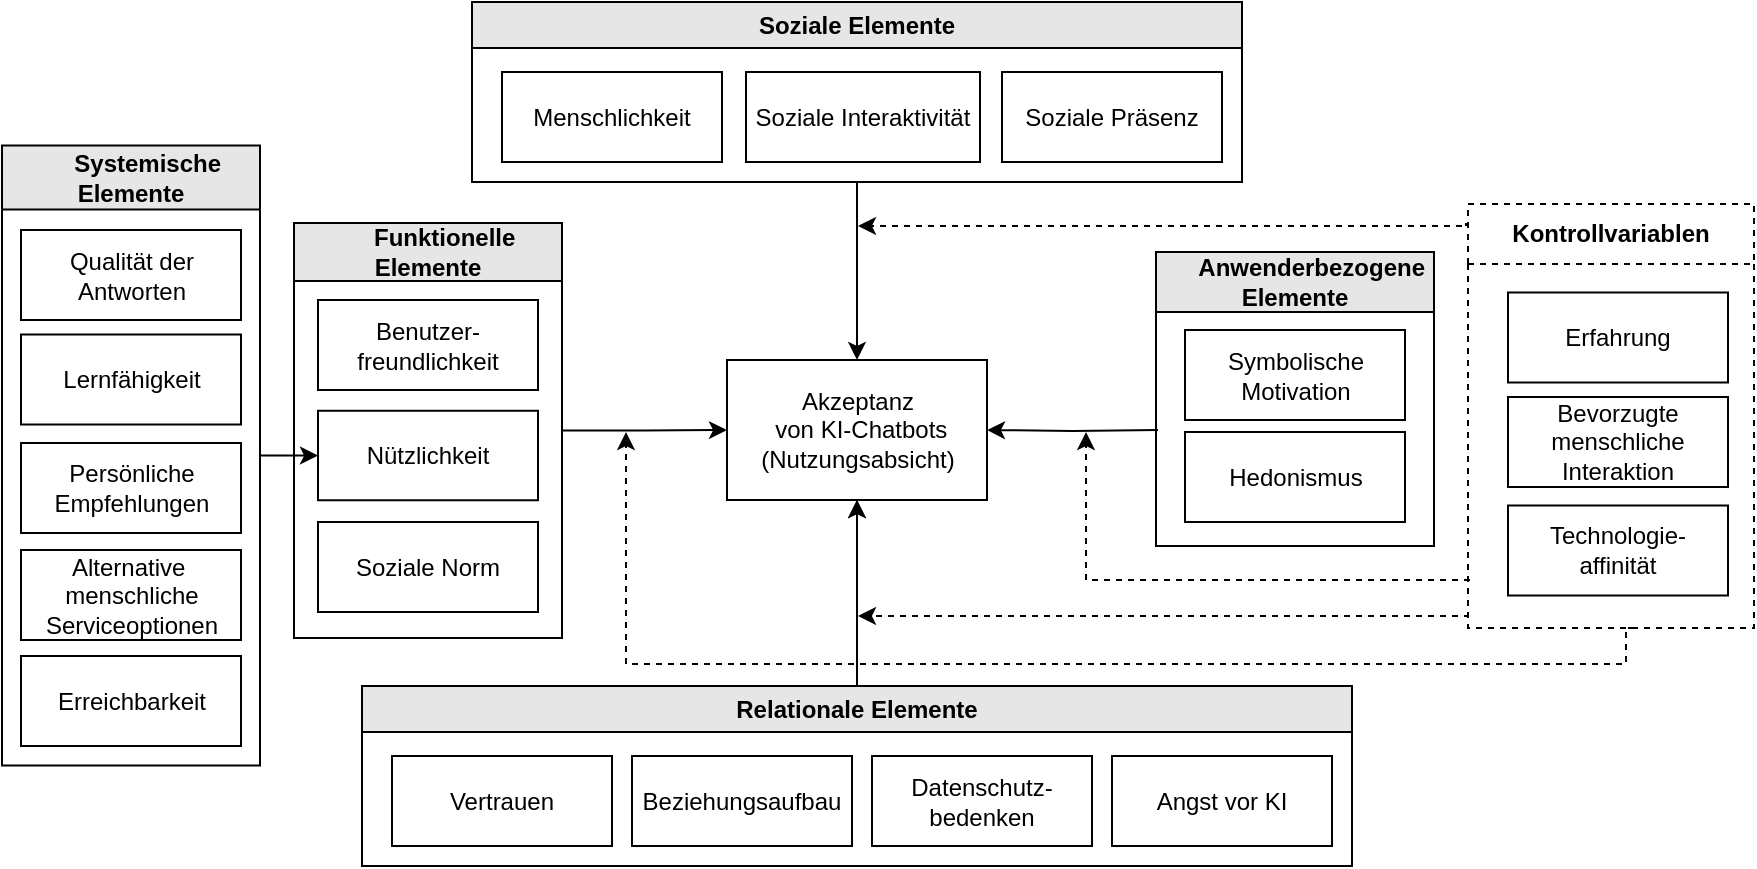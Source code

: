 <mxfile version="21.3.3" type="github" pages="2">
  <diagram id="C5RBs43oDa-KdzZeNtuy" name="Page-1">
    <mxGraphModel dx="650" dy="558" grid="0" gridSize="10" guides="1" tooltips="1" connect="1" arrows="1" fold="1" page="0" pageScale="1" pageWidth="827" pageHeight="1169" math="0" shadow="0">
      <root>
        <mxCell id="WIyWlLk6GJQsqaUBKTNV-0" />
        <mxCell id="WIyWlLk6GJQsqaUBKTNV-1" parent="WIyWlLk6GJQsqaUBKTNV-0" />
        <mxCell id="Ql_LzicgHUzbhHf-Kg4L-0" value="Akzeptanz&lt;br&gt;&amp;nbsp;von KI-Chatbots&lt;br&gt;(Nutzungsabsicht)" style="rounded=0;whiteSpace=wrap;html=1;" parent="WIyWlLk6GJQsqaUBKTNV-1" vertex="1">
          <mxGeometry x="762.5" y="250" width="130" height="70" as="geometry" />
        </mxCell>
        <mxCell id="Ql_LzicgHUzbhHf-Kg4L-37" style="edgeStyle=orthogonalEdgeStyle;rounded=0;orthogonalLoop=1;jettySize=auto;html=1;entryX=0.5;entryY=1;entryDx=0;entryDy=0;" parent="WIyWlLk6GJQsqaUBKTNV-1" source="Ql_LzicgHUzbhHf-Kg4L-5" target="Ql_LzicgHUzbhHf-Kg4L-0" edge="1">
          <mxGeometry relative="1" as="geometry" />
        </mxCell>
        <mxCell id="dUppWGkDrvd4niz2tAxq-10" value="" style="edgeStyle=orthogonalEdgeStyle;rounded=0;orthogonalLoop=1;jettySize=auto;html=1;" parent="WIyWlLk6GJQsqaUBKTNV-1" source="Ql_LzicgHUzbhHf-Kg4L-5" target="Ql_LzicgHUzbhHf-Kg4L-0" edge="1">
          <mxGeometry relative="1" as="geometry" />
        </mxCell>
        <mxCell id="Ql_LzicgHUzbhHf-Kg4L-5" value="Relationale Elemente" style="swimlane;whiteSpace=wrap;html=1;fillColor=#E6E6E6;strokeColor=#000000;" parent="WIyWlLk6GJQsqaUBKTNV-1" vertex="1">
          <mxGeometry x="580" y="413" width="495" height="90" as="geometry" />
        </mxCell>
        <mxCell id="Ql_LzicgHUzbhHf-Kg4L-1" value="Datenschutz-bedenken" style="rounded=0;whiteSpace=wrap;html=1;" parent="Ql_LzicgHUzbhHf-Kg4L-5" vertex="1">
          <mxGeometry x="255" y="35" width="110" height="45" as="geometry" />
        </mxCell>
        <mxCell id="Ql_LzicgHUzbhHf-Kg4L-4" value="Beziehungsaufbau" style="rounded=0;whiteSpace=wrap;html=1;" parent="Ql_LzicgHUzbhHf-Kg4L-5" vertex="1">
          <mxGeometry x="135" y="35" width="110" height="45" as="geometry" />
        </mxCell>
        <mxCell id="Ql_LzicgHUzbhHf-Kg4L-3" value="Vertrauen" style="rounded=0;whiteSpace=wrap;html=1;" parent="Ql_LzicgHUzbhHf-Kg4L-5" vertex="1">
          <mxGeometry x="15" y="35" width="110" height="45" as="geometry" />
        </mxCell>
        <mxCell id="Ql_LzicgHUzbhHf-Kg4L-10" value="Angst vor KI" style="rounded=0;whiteSpace=wrap;html=1;" parent="Ql_LzicgHUzbhHf-Kg4L-5" vertex="1">
          <mxGeometry x="375" y="35" width="110" height="45" as="geometry" />
        </mxCell>
        <mxCell id="Ql_LzicgHUzbhHf-Kg4L-34" style="edgeStyle=orthogonalEdgeStyle;rounded=0;orthogonalLoop=1;jettySize=auto;html=1;" parent="WIyWlLk6GJQsqaUBKTNV-1" source="Ql_LzicgHUzbhHf-Kg4L-11" target="Ql_LzicgHUzbhHf-Kg4L-0" edge="1">
          <mxGeometry relative="1" as="geometry" />
        </mxCell>
        <mxCell id="Ql_LzicgHUzbhHf-Kg4L-11" value="&amp;nbsp; &amp;nbsp; &amp;nbsp;Funktionelle Elemente" style="swimlane;whiteSpace=wrap;html=1;fillColor=#E6E6E6;startSize=29;" parent="WIyWlLk6GJQsqaUBKTNV-1" vertex="1">
          <mxGeometry x="546" y="181.5" width="134" height="207.5" as="geometry" />
        </mxCell>
        <mxCell id="Ql_LzicgHUzbhHf-Kg4L-12" value="Nützlichkeit" style="rounded=0;whiteSpace=wrap;html=1;" parent="Ql_LzicgHUzbhHf-Kg4L-11" vertex="1">
          <mxGeometry x="12" y="93.88" width="110" height="44.75" as="geometry" />
        </mxCell>
        <mxCell id="Ql_LzicgHUzbhHf-Kg4L-13" value="Soziale Norm" style="rounded=0;whiteSpace=wrap;html=1;" parent="Ql_LzicgHUzbhHf-Kg4L-11" vertex="1">
          <mxGeometry x="12" y="149.5" width="110" height="45" as="geometry" />
        </mxCell>
        <mxCell id="Ql_LzicgHUzbhHf-Kg4L-15" value="Benutzer-freundlichkeit" style="rounded=0;whiteSpace=wrap;html=1;" parent="Ql_LzicgHUzbhHf-Kg4L-11" vertex="1">
          <mxGeometry x="12" y="38.5" width="110" height="45" as="geometry" />
        </mxCell>
        <mxCell id="Ql_LzicgHUzbhHf-Kg4L-36" style="edgeStyle=orthogonalEdgeStyle;rounded=0;orthogonalLoop=1;jettySize=auto;html=1;" parent="WIyWlLk6GJQsqaUBKTNV-1" source="Ql_LzicgHUzbhHf-Kg4L-25" target="Ql_LzicgHUzbhHf-Kg4L-0" edge="1">
          <mxGeometry relative="1" as="geometry" />
        </mxCell>
        <mxCell id="Ql_LzicgHUzbhHf-Kg4L-25" value="Soziale Elemente" style="swimlane;whiteSpace=wrap;html=1;fillColor=#E6E6E6;" parent="WIyWlLk6GJQsqaUBKTNV-1" vertex="1">
          <mxGeometry x="635" y="71" width="385" height="90" as="geometry">
            <mxRectangle x="635" y="71" width="133" height="26" as="alternateBounds" />
          </mxGeometry>
        </mxCell>
        <mxCell id="Ql_LzicgHUzbhHf-Kg4L-26" value="Soziale Interaktivität" style="rounded=0;whiteSpace=wrap;html=1;" parent="Ql_LzicgHUzbhHf-Kg4L-25" vertex="1">
          <mxGeometry x="137" y="35" width="117" height="45" as="geometry" />
        </mxCell>
        <mxCell id="Ql_LzicgHUzbhHf-Kg4L-28" value="Soziale Präsenz" style="rounded=0;whiteSpace=wrap;html=1;" parent="Ql_LzicgHUzbhHf-Kg4L-25" vertex="1">
          <mxGeometry x="265" y="35" width="110" height="45" as="geometry" />
        </mxCell>
        <mxCell id="Ql_LzicgHUzbhHf-Kg4L-29" value="Menschlichkeit" style="rounded=0;whiteSpace=wrap;html=1;" parent="Ql_LzicgHUzbhHf-Kg4L-25" vertex="1">
          <mxGeometry x="15" y="35" width="110" height="45" as="geometry" />
        </mxCell>
        <mxCell id="Ql_LzicgHUzbhHf-Kg4L-35" style="edgeStyle=orthogonalEdgeStyle;rounded=0;orthogonalLoop=1;jettySize=auto;html=1;entryX=1;entryY=0.5;entryDx=0;entryDy=0;" parent="WIyWlLk6GJQsqaUBKTNV-1" target="Ql_LzicgHUzbhHf-Kg4L-0" edge="1">
          <mxGeometry relative="1" as="geometry">
            <mxPoint x="978" y="285" as="sourcePoint" />
          </mxGeometry>
        </mxCell>
        <mxCell id="Ql_LzicgHUzbhHf-Kg4L-30" value="&amp;nbsp; &amp;nbsp; &amp;nbsp;Anwenderbezogene&lt;br style=&quot;border-color: var(--border-color);&quot;&gt;Elemente" style="swimlane;whiteSpace=wrap;html=1;startSize=30;fillColor=#E6E6E6;" parent="WIyWlLk6GJQsqaUBKTNV-1" vertex="1">
          <mxGeometry x="977" y="196" width="139" height="147" as="geometry" />
        </mxCell>
        <mxCell id="Ql_LzicgHUzbhHf-Kg4L-31" value="Hedonismus" style="rounded=0;whiteSpace=wrap;html=1;" parent="Ql_LzicgHUzbhHf-Kg4L-30" vertex="1">
          <mxGeometry x="14.5" y="90" width="110" height="45" as="geometry" />
        </mxCell>
        <mxCell id="Ql_LzicgHUzbhHf-Kg4L-33" value="Symbolische&lt;br&gt;Motivation" style="rounded=0;whiteSpace=wrap;html=1;" parent="Ql_LzicgHUzbhHf-Kg4L-30" vertex="1">
          <mxGeometry x="14.5" y="39" width="110" height="45" as="geometry" />
        </mxCell>
        <mxCell id="Ql_LzicgHUzbhHf-Kg4L-51" style="edgeStyle=orthogonalEdgeStyle;rounded=0;orthogonalLoop=1;jettySize=auto;html=1;" parent="WIyWlLk6GJQsqaUBKTNV-1" source="Ql_LzicgHUzbhHf-Kg4L-38" target="Ql_LzicgHUzbhHf-Kg4L-12" edge="1">
          <mxGeometry relative="1" as="geometry" />
        </mxCell>
        <mxCell id="Ql_LzicgHUzbhHf-Kg4L-38" value="&amp;nbsp; &amp;nbsp; &amp;nbsp;Systemische &lt;br&gt;Elemente" style="swimlane;whiteSpace=wrap;html=1;startSize=32;fillColor=#E6E6E6;" parent="WIyWlLk6GJQsqaUBKTNV-1" vertex="1">
          <mxGeometry x="400" y="142.75" width="129" height="310" as="geometry">
            <mxRectangle x="349" y="138.75" width="125" height="41" as="alternateBounds" />
          </mxGeometry>
        </mxCell>
        <mxCell id="Ql_LzicgHUzbhHf-Kg4L-44" value="Qualität der Antworten" style="rounded=0;whiteSpace=wrap;html=1;" parent="Ql_LzicgHUzbhHf-Kg4L-38" vertex="1">
          <mxGeometry x="9.5" y="42.25" width="110" height="45" as="geometry" />
        </mxCell>
        <mxCell id="Ql_LzicgHUzbhHf-Kg4L-45" value="Lernfähigkeit" style="rounded=0;whiteSpace=wrap;html=1;" parent="Ql_LzicgHUzbhHf-Kg4L-38" vertex="1">
          <mxGeometry x="9.5" y="94.5" width="110" height="45" as="geometry" />
        </mxCell>
        <mxCell id="Ql_LzicgHUzbhHf-Kg4L-46" value="Persönliche&lt;br&gt;Empfehlungen" style="rounded=0;whiteSpace=wrap;html=1;" parent="Ql_LzicgHUzbhHf-Kg4L-38" vertex="1">
          <mxGeometry x="9.5" y="148.75" width="110" height="45" as="geometry" />
        </mxCell>
        <mxCell id="Ql_LzicgHUzbhHf-Kg4L-43" value="Alternative&amp;nbsp;&lt;br&gt;menschliche Serviceoptionen" style="rounded=0;whiteSpace=wrap;html=1;" parent="Ql_LzicgHUzbhHf-Kg4L-38" vertex="1">
          <mxGeometry x="9.5" y="202.25" width="110" height="45" as="geometry" />
        </mxCell>
        <mxCell id="Ql_LzicgHUzbhHf-Kg4L-42" value="Erreichbarkeit" style="rounded=0;whiteSpace=wrap;html=1;" parent="Ql_LzicgHUzbhHf-Kg4L-38" vertex="1">
          <mxGeometry x="9.5" y="255.25" width="110" height="45" as="geometry" />
        </mxCell>
        <mxCell id="Ql_LzicgHUzbhHf-Kg4L-52" value="Kontrollvariablen" style="swimlane;whiteSpace=wrap;html=1;startSize=30;fillColor=#FFFFFF;dashed=1;" parent="WIyWlLk6GJQsqaUBKTNV-1" vertex="1">
          <mxGeometry x="1133" y="172" width="143" height="212" as="geometry" />
        </mxCell>
        <mxCell id="Ql_LzicgHUzbhHf-Kg4L-54" value="Bevorzugte menschliche Interaktion" style="rounded=0;whiteSpace=wrap;html=1;" parent="Ql_LzicgHUzbhHf-Kg4L-52" vertex="1">
          <mxGeometry x="20" y="96.5" width="110" height="45" as="geometry" />
        </mxCell>
        <mxCell id="Ql_LzicgHUzbhHf-Kg4L-55" value="Technologie-&lt;br&gt;affinität" style="rounded=0;whiteSpace=wrap;html=1;" parent="Ql_LzicgHUzbhHf-Kg4L-52" vertex="1">
          <mxGeometry x="20" y="150.75" width="110" height="45" as="geometry" />
        </mxCell>
        <mxCell id="Ql_LzicgHUzbhHf-Kg4L-53" value="Erfahrung" style="rounded=0;whiteSpace=wrap;html=1;" parent="Ql_LzicgHUzbhHf-Kg4L-52" vertex="1">
          <mxGeometry x="20" y="44.25" width="110" height="45" as="geometry" />
        </mxCell>
        <mxCell id="dUppWGkDrvd4niz2tAxq-9" style="edgeStyle=orthogonalEdgeStyle;rounded=0;orthogonalLoop=1;jettySize=auto;html=1;dashed=1;" parent="WIyWlLk6GJQsqaUBKTNV-1" edge="1">
          <mxGeometry relative="1" as="geometry">
            <mxPoint x="1216" y="384" as="sourcePoint" />
            <mxPoint x="712" y="286" as="targetPoint" />
            <Array as="points">
              <mxPoint x="1212" y="384" />
              <mxPoint x="1212" y="402" />
              <mxPoint x="712" y="402" />
            </Array>
          </mxGeometry>
        </mxCell>
        <mxCell id="dUppWGkDrvd4niz2tAxq-12" style="edgeStyle=orthogonalEdgeStyle;rounded=0;orthogonalLoop=1;jettySize=auto;html=1;dashed=1;" parent="WIyWlLk6GJQsqaUBKTNV-1" edge="1">
          <mxGeometry relative="1" as="geometry">
            <mxPoint x="1134" y="360" as="sourcePoint" />
            <mxPoint x="942" y="286" as="targetPoint" />
            <Array as="points">
              <mxPoint x="942" y="360" />
              <mxPoint x="942" y="286" />
            </Array>
          </mxGeometry>
        </mxCell>
        <mxCell id="dUppWGkDrvd4niz2tAxq-13" style="edgeStyle=orthogonalEdgeStyle;rounded=0;orthogonalLoop=1;jettySize=auto;html=1;dashed=1;" parent="WIyWlLk6GJQsqaUBKTNV-1" edge="1">
          <mxGeometry relative="1" as="geometry">
            <mxPoint x="1133" y="379" as="sourcePoint" />
            <mxPoint x="828" y="378" as="targetPoint" />
            <Array as="points">
              <mxPoint x="1133" y="378" />
            </Array>
          </mxGeometry>
        </mxCell>
        <mxCell id="gqC7fgOVWtnuhUl8CjYn-0" style="edgeStyle=orthogonalEdgeStyle;rounded=0;orthogonalLoop=1;jettySize=auto;html=1;dashed=1;" parent="WIyWlLk6GJQsqaUBKTNV-1" edge="1">
          <mxGeometry relative="1" as="geometry">
            <mxPoint x="1132" y="183" as="sourcePoint" />
            <mxPoint x="828" y="183" as="targetPoint" />
            <Array as="points">
              <mxPoint x="1133" y="182" />
              <mxPoint x="1133" y="183" />
            </Array>
          </mxGeometry>
        </mxCell>
      </root>
    </mxGraphModel>
  </diagram>
  <diagram name="Hypothesen" id="p13AWgqNLRS50dkZbel5">
    <mxGraphModel dx="1167" dy="620" grid="0" gridSize="10" guides="1" tooltips="1" connect="1" arrows="1" fold="1" page="0" pageScale="1" pageWidth="827" pageHeight="1169" math="0" shadow="0">
      <root>
        <mxCell id="8cOobXQZzkbbPZnK6C__-0" />
        <mxCell id="8cOobXQZzkbbPZnK6C__-1" parent="8cOobXQZzkbbPZnK6C__-0" />
        <mxCell id="8cOobXQZzkbbPZnK6C__-2" value="Akzeptanz&lt;br&gt;&amp;nbsp;von KI-Chatbots&lt;br&gt;(Nutzungsabsicht)" style="rounded=1;whiteSpace=wrap;html=1;glass=0;shadow=0;" vertex="1" parent="8cOobXQZzkbbPZnK6C__-1">
          <mxGeometry x="763.5" y="252" width="130" height="70" as="geometry" />
        </mxCell>
        <mxCell id="8cOobXQZzkbbPZnK6C__-5" value="&lt;font style=&quot;font-size: 11px;&quot;&gt;Relationale Elemente&lt;/font&gt;" style="swimlane;whiteSpace=wrap;html=1;fillColor=#FFFFFF;strokeColor=#CCCCCC;" vertex="1" parent="8cOobXQZzkbbPZnK6C__-1">
          <mxGeometry x="580" y="413" width="495" height="90" as="geometry" />
        </mxCell>
        <mxCell id="8cOobXQZzkbbPZnK6C__-6" value="Datenschutz-bedenken" style="rounded=0;whiteSpace=wrap;html=1;" vertex="1" parent="8cOobXQZzkbbPZnK6C__-5">
          <mxGeometry x="255" y="35" width="110" height="45" as="geometry" />
        </mxCell>
        <mxCell id="8cOobXQZzkbbPZnK6C__-7" value="Beziehungsaufbau" style="rounded=0;whiteSpace=wrap;html=1;" vertex="1" parent="8cOobXQZzkbbPZnK6C__-5">
          <mxGeometry x="135" y="35" width="110" height="45" as="geometry" />
        </mxCell>
        <mxCell id="8cOobXQZzkbbPZnK6C__-8" value="Vertrauen" style="rounded=0;whiteSpace=wrap;html=1;" vertex="1" parent="8cOobXQZzkbbPZnK6C__-5">
          <mxGeometry x="15" y="35" width="110" height="45" as="geometry" />
        </mxCell>
        <mxCell id="8cOobXQZzkbbPZnK6C__-9" value="Angst vor KI" style="rounded=0;whiteSpace=wrap;html=1;" vertex="1" parent="8cOobXQZzkbbPZnK6C__-5">
          <mxGeometry x="375" y="35" width="110" height="45" as="geometry" />
        </mxCell>
        <mxCell id="8cOobXQZzkbbPZnK6C__-11" value="&amp;nbsp; &amp;nbsp; &amp;nbsp;Funktionelle Elemente" style="swimlane;whiteSpace=wrap;html=1;fillColor=#FFFFFF;startSize=29;strokeColor=#CCCCCC;fontSize=11;" vertex="1" parent="8cOobXQZzkbbPZnK6C__-1">
          <mxGeometry x="550" y="171" width="134" height="200" as="geometry" />
        </mxCell>
        <mxCell id="8cOobXQZzkbbPZnK6C__-12" value="Nützlichkeit" style="rounded=0;whiteSpace=wrap;html=1;" vertex="1" parent="8cOobXQZzkbbPZnK6C__-11">
          <mxGeometry x="12" y="93.88" width="110" height="44.75" as="geometry" />
        </mxCell>
        <mxCell id="8cOobXQZzkbbPZnK6C__-13" value="Soziale Norm" style="rounded=0;whiteSpace=wrap;html=1;" vertex="1" parent="8cOobXQZzkbbPZnK6C__-11">
          <mxGeometry x="12" y="149.5" width="110" height="45" as="geometry" />
        </mxCell>
        <mxCell id="8cOobXQZzkbbPZnK6C__-14" value="Benutzer-freundlichkeit" style="rounded=0;whiteSpace=wrap;html=1;" vertex="1" parent="8cOobXQZzkbbPZnK6C__-11">
          <mxGeometry x="12" y="38.5" width="110" height="45" as="geometry" />
        </mxCell>
        <mxCell id="8cOobXQZzkbbPZnK6C__-16" value="Soziale Elemente" style="swimlane;whiteSpace=wrap;html=1;fillColor=#FFFFFF;glass=0;shadow=0;strokeColor=#CCCCCC;fontSize=11;" vertex="1" parent="8cOobXQZzkbbPZnK6C__-1">
          <mxGeometry x="635" y="71" width="385" height="90" as="geometry">
            <mxRectangle x="635" y="71" width="133" height="26" as="alternateBounds" />
          </mxGeometry>
        </mxCell>
        <mxCell id="8cOobXQZzkbbPZnK6C__-17" value="Soziale Interaktivität" style="rounded=0;whiteSpace=wrap;html=1;" vertex="1" parent="8cOobXQZzkbbPZnK6C__-16">
          <mxGeometry x="135" y="35" width="117" height="45" as="geometry" />
        </mxCell>
        <mxCell id="8cOobXQZzkbbPZnK6C__-18" value="Soziale Präsenz" style="rounded=0;whiteSpace=wrap;html=1;" vertex="1" parent="8cOobXQZzkbbPZnK6C__-16">
          <mxGeometry x="263" y="35" width="110" height="45" as="geometry" />
        </mxCell>
        <mxCell id="8cOobXQZzkbbPZnK6C__-19" value="Menschlichkeit" style="rounded=0;whiteSpace=wrap;html=1;" vertex="1" parent="8cOobXQZzkbbPZnK6C__-16">
          <mxGeometry x="15" y="35" width="110" height="45" as="geometry" />
        </mxCell>
        <mxCell id="8cOobXQZzkbbPZnK6C__-21" value="&amp;nbsp; &amp;nbsp; &amp;nbsp;Anwenderbezogene&lt;br style=&quot;border-color: var(--border-color); font-size: 11px;&quot;&gt;Elemente" style="swimlane;whiteSpace=wrap;html=1;startSize=30;fillColor=#FFFFFF;strokeColor=#CCCCCC;fontSize=11;" vertex="1" parent="8cOobXQZzkbbPZnK6C__-1">
          <mxGeometry x="962" y="200" width="133" height="147" as="geometry" />
        </mxCell>
        <mxCell id="8cOobXQZzkbbPZnK6C__-23" value="Symbolische&lt;br&gt;Motivation" style="rounded=0;whiteSpace=wrap;html=1;" vertex="1" parent="8cOobXQZzkbbPZnK6C__-21">
          <mxGeometry x="14.5" y="39" width="110" height="45" as="geometry" />
        </mxCell>
        <mxCell id="8cOobXQZzkbbPZnK6C__-22" value="Hedonismus" style="rounded=0;whiteSpace=wrap;html=1;" vertex="1" parent="8cOobXQZzkbbPZnK6C__-21">
          <mxGeometry x="14.5" y="91.75" width="110" height="45" as="geometry" />
        </mxCell>
        <mxCell id="8cOobXQZzkbbPZnK6C__-25" value="&amp;nbsp; &amp;nbsp; &amp;nbsp;Systemische &lt;br style=&quot;font-size: 11px;&quot;&gt;Elemente" style="swimlane;whiteSpace=wrap;html=1;startSize=32;fillColor=#FFFFFF;strokeColor=#CCCCCC;fontSize=11;" vertex="1" parent="8cOobXQZzkbbPZnK6C__-1">
          <mxGeometry x="382" y="132" width="125" height="310" as="geometry">
            <mxRectangle x="349" y="138.75" width="125" height="41" as="alternateBounds" />
          </mxGeometry>
        </mxCell>
        <mxCell id="8cOobXQZzkbbPZnK6C__-26" value="Qualität der Antworten" style="rounded=0;whiteSpace=wrap;html=1;" vertex="1" parent="8cOobXQZzkbbPZnK6C__-25">
          <mxGeometry x="9.5" y="42.25" width="110" height="45" as="geometry" />
        </mxCell>
        <mxCell id="8cOobXQZzkbbPZnK6C__-27" value="Lernfähigkeit" style="rounded=0;whiteSpace=wrap;html=1;" vertex="1" parent="8cOobXQZzkbbPZnK6C__-25">
          <mxGeometry x="9.5" y="94.5" width="110" height="45" as="geometry" />
        </mxCell>
        <mxCell id="8cOobXQZzkbbPZnK6C__-28" value="Persönliche&lt;br&gt;Empfehlungen" style="rounded=0;whiteSpace=wrap;html=1;" vertex="1" parent="8cOobXQZzkbbPZnK6C__-25">
          <mxGeometry x="9.5" y="148.75" width="110" height="45" as="geometry" />
        </mxCell>
        <mxCell id="8cOobXQZzkbbPZnK6C__-29" value="Alternative&amp;nbsp;&lt;br&gt;menschliche Serviceoptionen" style="rounded=0;whiteSpace=wrap;html=1;" vertex="1" parent="8cOobXQZzkbbPZnK6C__-25">
          <mxGeometry x="9.5" y="202.25" width="110" height="45" as="geometry" />
        </mxCell>
        <mxCell id="8cOobXQZzkbbPZnK6C__-30" value="Erreichbarkeit" style="rounded=0;whiteSpace=wrap;html=1;" vertex="1" parent="8cOobXQZzkbbPZnK6C__-25">
          <mxGeometry x="9.5" y="255.25" width="110" height="45" as="geometry" />
        </mxCell>
        <mxCell id="8cOobXQZzkbbPZnK6C__-31" value="Kontrollvariablen" style="swimlane;whiteSpace=wrap;html=1;startSize=30;fillColor=#FFFFFF;dashed=1;strokeColor=#E6E6E6;" vertex="1" parent="8cOobXQZzkbbPZnK6C__-1">
          <mxGeometry x="1133" y="172" width="143" height="212" as="geometry" />
        </mxCell>
        <mxCell id="8cOobXQZzkbbPZnK6C__-32" value="Bevorzugte menschliche Interaktion" style="rounded=0;whiteSpace=wrap;html=1;strokeColor=#CCCCCC;" vertex="1" parent="8cOobXQZzkbbPZnK6C__-31">
          <mxGeometry x="20" y="96.5" width="110" height="45" as="geometry" />
        </mxCell>
        <mxCell id="8cOobXQZzkbbPZnK6C__-33" value="Technologie-&lt;br&gt;affinität" style="rounded=0;whiteSpace=wrap;html=1;strokeColor=#CCCCCC;" vertex="1" parent="8cOobXQZzkbbPZnK6C__-31">
          <mxGeometry x="20" y="150.75" width="110" height="45" as="geometry" />
        </mxCell>
        <mxCell id="8cOobXQZzkbbPZnK6C__-34" value="Erfahrung" style="rounded=0;whiteSpace=wrap;html=1;strokeColor=#CCCCCC;" vertex="1" parent="8cOobXQZzkbbPZnK6C__-31">
          <mxGeometry x="20" y="44.25" width="110" height="45" as="geometry" />
        </mxCell>
        <mxCell id="gTfDsf9mQsJp9cUVm6Rf-1" style="edgeStyle=orthogonalEdgeStyle;rounded=0;orthogonalLoop=1;jettySize=auto;html=1;entryX=-0.003;entryY=0.212;entryDx=0;entryDy=0;entryPerimeter=0;" edge="1" parent="8cOobXQZzkbbPZnK6C__-1" source="8cOobXQZzkbbPZnK6C__-14" target="8cOobXQZzkbbPZnK6C__-2">
          <mxGeometry relative="1" as="geometry">
            <Array as="points">
              <mxPoint x="743" y="232" />
              <mxPoint x="743" y="267" />
            </Array>
          </mxGeometry>
        </mxCell>
        <mxCell id="gTfDsf9mQsJp9cUVm6Rf-2" style="edgeStyle=orthogonalEdgeStyle;rounded=0;orthogonalLoop=1;jettySize=auto;html=1;entryX=0;entryY=0.5;entryDx=0;entryDy=0;" edge="1" parent="8cOobXQZzkbbPZnK6C__-1" source="8cOobXQZzkbbPZnK6C__-12" target="8cOobXQZzkbbPZnK6C__-2">
          <mxGeometry relative="1" as="geometry" />
        </mxCell>
        <mxCell id="gTfDsf9mQsJp9cUVm6Rf-4" style="edgeStyle=orthogonalEdgeStyle;rounded=0;orthogonalLoop=1;jettySize=auto;html=1;entryX=0.25;entryY=0;entryDx=0;entryDy=0;" edge="1" parent="8cOobXQZzkbbPZnK6C__-1" source="8cOobXQZzkbbPZnK6C__-19" target="8cOobXQZzkbbPZnK6C__-2">
          <mxGeometry relative="1" as="geometry">
            <Array as="points">
              <mxPoint x="715" y="203" />
              <mxPoint x="795" y="203" />
              <mxPoint x="795" y="252" />
            </Array>
          </mxGeometry>
        </mxCell>
        <mxCell id="gTfDsf9mQsJp9cUVm6Rf-5" style="edgeStyle=orthogonalEdgeStyle;rounded=0;orthogonalLoop=1;jettySize=auto;html=1;" edge="1" parent="8cOobXQZzkbbPZnK6C__-1" source="8cOobXQZzkbbPZnK6C__-17" target="8cOobXQZzkbbPZnK6C__-2">
          <mxGeometry relative="1" as="geometry" />
        </mxCell>
        <mxCell id="gTfDsf9mQsJp9cUVm6Rf-6" style="edgeStyle=orthogonalEdgeStyle;rounded=0;orthogonalLoop=1;jettySize=auto;html=1;entryX=0.75;entryY=0;entryDx=0;entryDy=0;" edge="1" parent="8cOobXQZzkbbPZnK6C__-1" source="8cOobXQZzkbbPZnK6C__-18" target="8cOobXQZzkbbPZnK6C__-2">
          <mxGeometry relative="1" as="geometry">
            <Array as="points">
              <mxPoint x="947" y="202" />
              <mxPoint x="860" y="202" />
              <mxPoint x="860" y="252" />
            </Array>
          </mxGeometry>
        </mxCell>
        <mxCell id="gTfDsf9mQsJp9cUVm6Rf-7" style="edgeStyle=orthogonalEdgeStyle;rounded=0;orthogonalLoop=1;jettySize=auto;html=1;entryX=0;entryY=0.75;entryDx=0;entryDy=0;" edge="1" parent="8cOobXQZzkbbPZnK6C__-1" source="8cOobXQZzkbbPZnK6C__-13" target="8cOobXQZzkbbPZnK6C__-2">
          <mxGeometry relative="1" as="geometry">
            <Array as="points">
              <mxPoint x="745" y="343" />
              <mxPoint x="745" y="304" />
            </Array>
          </mxGeometry>
        </mxCell>
        <mxCell id="gTfDsf9mQsJp9cUVm6Rf-9" style="edgeStyle=orthogonalEdgeStyle;rounded=0;orthogonalLoop=1;jettySize=auto;html=1;entryX=1;entryY=0.25;entryDx=0;entryDy=0;" edge="1" parent="8cOobXQZzkbbPZnK6C__-1" source="8cOobXQZzkbbPZnK6C__-23" target="8cOobXQZzkbbPZnK6C__-2">
          <mxGeometry relative="1" as="geometry">
            <Array as="points">
              <mxPoint x="894" y="270" />
            </Array>
          </mxGeometry>
        </mxCell>
        <mxCell id="gTfDsf9mQsJp9cUVm6Rf-10" style="edgeStyle=orthogonalEdgeStyle;rounded=0;orthogonalLoop=1;jettySize=auto;html=1;entryX=1;entryY=0.75;entryDx=0;entryDy=0;" edge="1" parent="8cOobXQZzkbbPZnK6C__-1" source="8cOobXQZzkbbPZnK6C__-22" target="8cOobXQZzkbbPZnK6C__-2">
          <mxGeometry relative="1" as="geometry">
            <Array as="points">
              <mxPoint x="924" y="305" />
            </Array>
          </mxGeometry>
        </mxCell>
        <mxCell id="gTfDsf9mQsJp9cUVm6Rf-13" style="edgeStyle=orthogonalEdgeStyle;rounded=0;orthogonalLoop=1;jettySize=auto;html=1;entryX=0.616;entryY=1.034;entryDx=0;entryDy=0;entryPerimeter=0;" edge="1" parent="8cOobXQZzkbbPZnK6C__-1" source="8cOobXQZzkbbPZnK6C__-6" target="8cOobXQZzkbbPZnK6C__-2">
          <mxGeometry relative="1" as="geometry">
            <Array as="points">
              <mxPoint x="896" y="405" />
              <mxPoint x="844" y="405" />
            </Array>
          </mxGeometry>
        </mxCell>
        <mxCell id="gTfDsf9mQsJp9cUVm6Rf-14" style="edgeStyle=orthogonalEdgeStyle;rounded=0;orthogonalLoop=1;jettySize=auto;html=1;entryX=0.808;entryY=0.994;entryDx=0;entryDy=0;entryPerimeter=0;" edge="1" parent="8cOobXQZzkbbPZnK6C__-1" source="8cOobXQZzkbbPZnK6C__-9" target="8cOobXQZzkbbPZnK6C__-2">
          <mxGeometry relative="1" as="geometry">
            <Array as="points">
              <mxPoint x="1010" y="379" />
              <mxPoint x="868" y="379" />
            </Array>
          </mxGeometry>
        </mxCell>
        <mxCell id="gTfDsf9mQsJp9cUVm6Rf-15" style="edgeStyle=orthogonalEdgeStyle;rounded=0;orthogonalLoop=1;jettySize=auto;html=1;entryX=0.25;entryY=1;entryDx=0;entryDy=0;" edge="1" parent="8cOobXQZzkbbPZnK6C__-1" source="8cOobXQZzkbbPZnK6C__-8" target="8cOobXQZzkbbPZnK6C__-2">
          <mxGeometry relative="1" as="geometry">
            <Array as="points">
              <mxPoint x="650" y="377" />
              <mxPoint x="796" y="377" />
            </Array>
          </mxGeometry>
        </mxCell>
        <mxCell id="gTfDsf9mQsJp9cUVm6Rf-16" style="edgeStyle=orthogonalEdgeStyle;rounded=0;orthogonalLoop=1;jettySize=auto;html=1;entryX=0.423;entryY=1.024;entryDx=0;entryDy=0;entryPerimeter=0;" edge="1" parent="8cOobXQZzkbbPZnK6C__-1" source="8cOobXQZzkbbPZnK6C__-7" target="8cOobXQZzkbbPZnK6C__-2">
          <mxGeometry relative="1" as="geometry">
            <Array as="points">
              <mxPoint x="758" y="406" />
              <mxPoint x="818" y="406" />
            </Array>
          </mxGeometry>
        </mxCell>
        <mxCell id="gTfDsf9mQsJp9cUVm6Rf-17" value="+" style="text;html=1;strokeColor=none;fillColor=none;align=center;verticalAlign=middle;whiteSpace=wrap;rounded=0;opacity=0;fontSize=16;" vertex="1" parent="8cOobXQZzkbbPZnK6C__-1">
          <mxGeometry x="732.5" y="181" width="40" height="25" as="geometry" />
        </mxCell>
        <mxCell id="gTfDsf9mQsJp9cUVm6Rf-19" value="+" style="text;html=1;strokeColor=none;fillColor=none;align=center;verticalAlign=middle;whiteSpace=wrap;rounded=0;opacity=0;fontSize=16;" vertex="1" parent="8cOobXQZzkbbPZnK6C__-1">
          <mxGeometry x="802" y="178" width="40" height="25" as="geometry" />
        </mxCell>
        <mxCell id="gTfDsf9mQsJp9cUVm6Rf-20" value="+" style="text;html=1;strokeColor=none;fillColor=none;align=center;verticalAlign=middle;whiteSpace=wrap;rounded=0;opacity=0;fontSize=16;" vertex="1" parent="8cOobXQZzkbbPZnK6C__-1">
          <mxGeometry x="684" y="211" width="40" height="25" as="geometry" />
        </mxCell>
        <mxCell id="gTfDsf9mQsJp9cUVm6Rf-22" value="+" style="text;html=1;strokeColor=none;fillColor=none;align=center;verticalAlign=middle;whiteSpace=wrap;rounded=0;opacity=0;fontSize=16;" vertex="1" parent="8cOobXQZzkbbPZnK6C__-1">
          <mxGeometry x="886" y="180" width="40" height="25" as="geometry" />
        </mxCell>
        <mxCell id="gTfDsf9mQsJp9cUVm6Rf-25" value="+" style="text;html=1;strokeColor=none;fillColor=none;align=center;verticalAlign=middle;whiteSpace=wrap;rounded=0;opacity=0;fontSize=16;" vertex="1" parent="8cOobXQZzkbbPZnK6C__-1">
          <mxGeometry x="683.5" y="315" width="40" height="25" as="geometry" />
        </mxCell>
        <mxCell id="gTfDsf9mQsJp9cUVm6Rf-28" value="+" style="text;html=1;strokeColor=none;fillColor=none;align=center;verticalAlign=middle;whiteSpace=wrap;rounded=0;opacity=0;fontSize=16;" vertex="1" parent="8cOobXQZzkbbPZnK6C__-1">
          <mxGeometry x="684" y="267" width="40" height="25" as="geometry" />
        </mxCell>
        <mxCell id="gTfDsf9mQsJp9cUVm6Rf-29" value="+" style="text;html=1;strokeColor=none;fillColor=none;align=center;verticalAlign=middle;whiteSpace=wrap;rounded=0;opacity=0;fontSize=15;" vertex="1" parent="8cOobXQZzkbbPZnK6C__-1">
          <mxGeometry x="766.5" y="384" width="40" height="25" as="geometry" />
        </mxCell>
        <mxCell id="gTfDsf9mQsJp9cUVm6Rf-30" value="+" style="text;html=1;strokeColor=none;fillColor=none;align=center;verticalAlign=middle;whiteSpace=wrap;rounded=0;opacity=0;fontSize=16;" vertex="1" parent="8cOobXQZzkbbPZnK6C__-1">
          <mxGeometry x="706" y="358" width="40" height="25" as="geometry" />
        </mxCell>
        <mxCell id="gTfDsf9mQsJp9cUVm6Rf-31" value="-" style="text;html=1;strokeColor=none;fillColor=none;align=center;verticalAlign=middle;whiteSpace=wrap;rounded=0;opacity=0;fontSize=15;fontStyle=1" vertex="1" parent="8cOobXQZzkbbPZnK6C__-1">
          <mxGeometry x="848.5" y="383" width="40" height="25" as="geometry" />
        </mxCell>
        <mxCell id="gTfDsf9mQsJp9cUVm6Rf-32" value="-" style="text;html=1;strokeColor=none;fillColor=none;align=center;verticalAlign=middle;whiteSpace=wrap;rounded=0;opacity=0;fontStyle=1;fontSize=15;" vertex="1" parent="8cOobXQZzkbbPZnK6C__-1">
          <mxGeometry x="914.5" y="359" width="40" height="25" as="geometry" />
        </mxCell>
        <mxCell id="gTfDsf9mQsJp9cUVm6Rf-33" value="+" style="text;html=1;strokeColor=none;fillColor=none;align=center;verticalAlign=middle;whiteSpace=wrap;rounded=0;opacity=0;fontSize=14;" vertex="1" parent="8cOobXQZzkbbPZnK6C__-1">
          <mxGeometry x="915" y="284" width="40" height="25" as="geometry" />
        </mxCell>
        <mxCell id="gTfDsf9mQsJp9cUVm6Rf-34" value="+" style="text;html=1;strokeColor=none;fillColor=none;align=center;verticalAlign=middle;whiteSpace=wrap;rounded=0;opacity=0;fontSize=14;" vertex="1" parent="8cOobXQZzkbbPZnK6C__-1">
          <mxGeometry x="914.5" y="247" width="40" height="25" as="geometry" />
        </mxCell>
        <mxCell id="gTfDsf9mQsJp9cUVm6Rf-35" style="edgeStyle=orthogonalEdgeStyle;rounded=0;orthogonalLoop=1;jettySize=auto;html=1;entryX=0;entryY=0.5;entryDx=0;entryDy=0;" edge="1" parent="8cOobXQZzkbbPZnK6C__-1" source="8cOobXQZzkbbPZnK6C__-30" target="8cOobXQZzkbbPZnK6C__-12">
          <mxGeometry relative="1" as="geometry" />
        </mxCell>
        <mxCell id="gTfDsf9mQsJp9cUVm6Rf-36" style="edgeStyle=orthogonalEdgeStyle;rounded=0;orthogonalLoop=1;jettySize=auto;html=1;entryX=0;entryY=0.5;entryDx=0;entryDy=0;" edge="1" parent="8cOobXQZzkbbPZnK6C__-1" source="8cOobXQZzkbbPZnK6C__-29" target="8cOobXQZzkbbPZnK6C__-12">
          <mxGeometry relative="1" as="geometry" />
        </mxCell>
        <mxCell id="gTfDsf9mQsJp9cUVm6Rf-37" style="edgeStyle=orthogonalEdgeStyle;rounded=0;orthogonalLoop=1;jettySize=auto;html=1;entryX=0;entryY=0.5;entryDx=0;entryDy=0;" edge="1" parent="8cOobXQZzkbbPZnK6C__-1" source="8cOobXQZzkbbPZnK6C__-28" target="8cOobXQZzkbbPZnK6C__-12">
          <mxGeometry relative="1" as="geometry" />
        </mxCell>
        <mxCell id="gTfDsf9mQsJp9cUVm6Rf-38" style="edgeStyle=orthogonalEdgeStyle;rounded=0;orthogonalLoop=1;jettySize=auto;html=1;entryX=0;entryY=0.5;entryDx=0;entryDy=0;" edge="1" parent="8cOobXQZzkbbPZnK6C__-1" source="8cOobXQZzkbbPZnK6C__-27" target="8cOobXQZzkbbPZnK6C__-12">
          <mxGeometry relative="1" as="geometry" />
        </mxCell>
        <mxCell id="gTfDsf9mQsJp9cUVm6Rf-39" style="edgeStyle=orthogonalEdgeStyle;rounded=0;orthogonalLoop=1;jettySize=auto;html=1;entryX=0;entryY=0.5;entryDx=0;entryDy=0;" edge="1" parent="8cOobXQZzkbbPZnK6C__-1" source="8cOobXQZzkbbPZnK6C__-26" target="8cOobXQZzkbbPZnK6C__-12">
          <mxGeometry relative="1" as="geometry" />
        </mxCell>
        <mxCell id="gTfDsf9mQsJp9cUVm6Rf-45" value="+" style="text;html=1;strokeColor=none;fillColor=none;align=center;verticalAlign=middle;whiteSpace=wrap;rounded=0;opacity=0;fontSize=16;" vertex="1" parent="8cOobXQZzkbbPZnK6C__-1">
          <mxGeometry x="497.5" y="173" width="40" height="25" as="geometry" />
        </mxCell>
        <mxCell id="gTfDsf9mQsJp9cUVm6Rf-46" value="+" style="text;html=1;strokeColor=none;fillColor=none;align=center;verticalAlign=middle;whiteSpace=wrap;rounded=0;opacity=0;fontSize=16;" vertex="1" parent="8cOobXQZzkbbPZnK6C__-1">
          <mxGeometry x="498" y="282" width="40" height="25" as="geometry" />
        </mxCell>
        <mxCell id="gTfDsf9mQsJp9cUVm6Rf-47" value="+" style="text;html=1;strokeColor=none;fillColor=none;align=center;verticalAlign=middle;whiteSpace=wrap;rounded=0;opacity=0;fontSize=16;" vertex="1" parent="8cOobXQZzkbbPZnK6C__-1">
          <mxGeometry x="497.5" y="226" width="40" height="25" as="geometry" />
        </mxCell>
        <mxCell id="gTfDsf9mQsJp9cUVm6Rf-48" value="+" style="text;html=1;strokeColor=none;fillColor=none;align=center;verticalAlign=middle;whiteSpace=wrap;rounded=0;opacity=0;fontSize=16;" vertex="1" parent="8cOobXQZzkbbPZnK6C__-1">
          <mxGeometry x="499" y="337" width="40" height="25" as="geometry" />
        </mxCell>
        <mxCell id="gTfDsf9mQsJp9cUVm6Rf-49" value="+" style="text;html=1;strokeColor=none;fillColor=none;align=center;verticalAlign=middle;whiteSpace=wrap;rounded=0;opacity=0;fontSize=16;" vertex="1" parent="8cOobXQZzkbbPZnK6C__-1">
          <mxGeometry x="499" y="388" width="40" height="25" as="geometry" />
        </mxCell>
      </root>
    </mxGraphModel>
  </diagram>
</mxfile>
